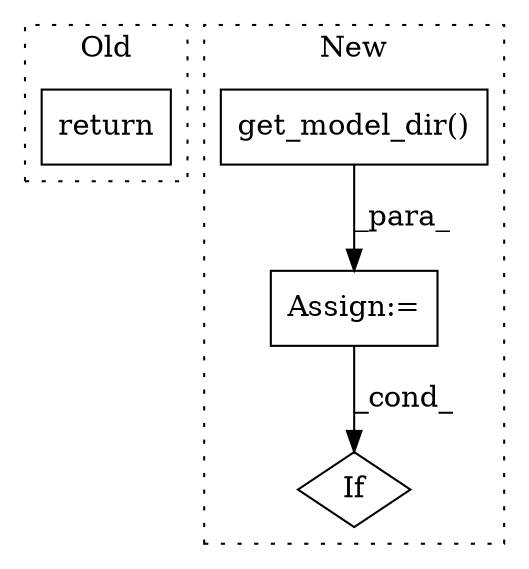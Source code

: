 digraph G {
subgraph cluster0 {
1 [label="return" a="93" s="6545" l="7" shape="box"];
label = "Old";
style="dotted";
}
subgraph cluster1 {
2 [label="get_model_dir()" a="75" s="6235" l="31" shape="box"];
3 [label="If" a="96" s="6366" l="3" shape="diamond"];
4 [label="Assign:=" a="68" s="6232" l="3" shape="box"];
label = "New";
style="dotted";
}
2 -> 4 [label="_para_"];
4 -> 3 [label="_cond_"];
}